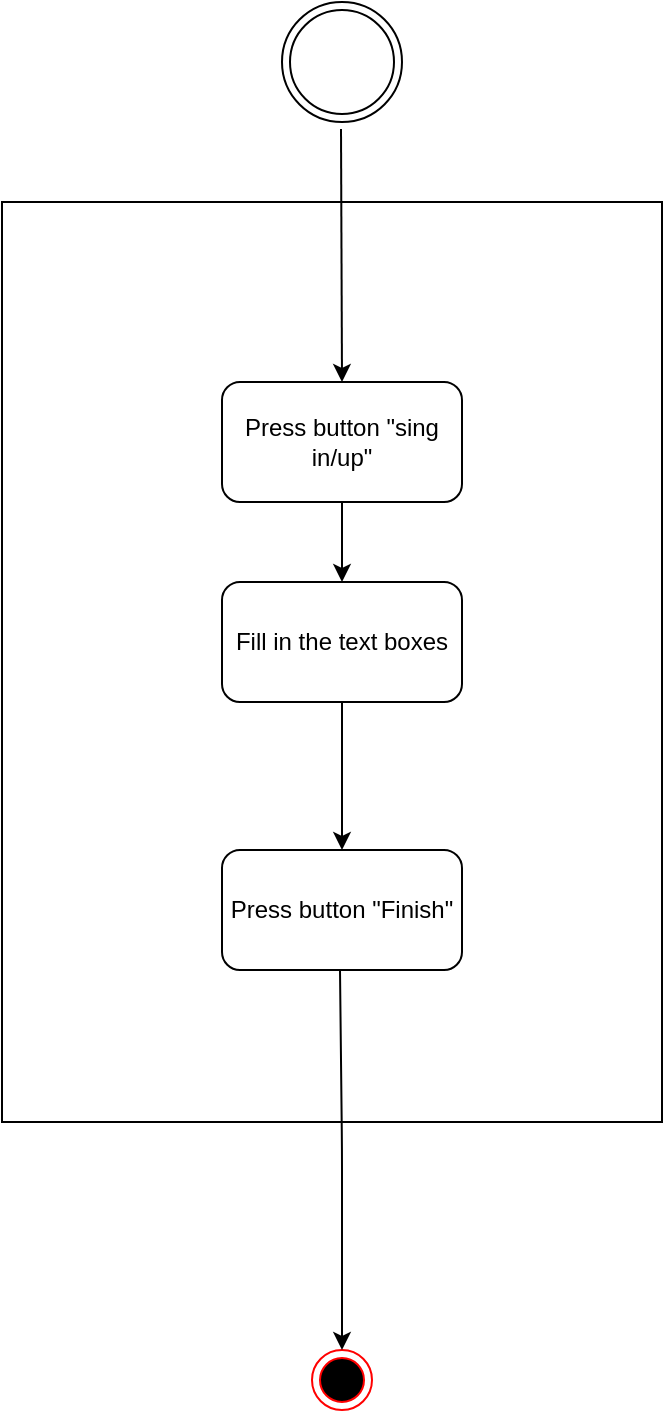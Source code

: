 <mxfile version="12.2.6" type="device" pages="1"><diagram id="l7BVhY-tIjKRkohKlm41" name="Page-1"><mxGraphModel dx="1656" dy="964" grid="1" gridSize="10" guides="1" tooltips="1" connect="1" arrows="1" fold="1" page="1" pageScale="1" pageWidth="827" pageHeight="1169" math="0" shadow="0"><root><mxCell id="0"/><mxCell id="1" parent="0"/><mxCell id="fEmFJtDzoxUJFqwD8eKj-189" value="" style="rounded=0;whiteSpace=wrap;html=1;" vertex="1" parent="1"><mxGeometry x="190" y="230" width="330" height="460" as="geometry"/></mxCell><mxCell id="fEmFJtDzoxUJFqwD8eKj-190" value="" style="ellipse;html=1;shape=endState;fillColor=#000000;strokeColor=#ff0000;" vertex="1" parent="1"><mxGeometry x="345" y="804" width="30" height="30" as="geometry"/></mxCell><mxCell id="fEmFJtDzoxUJFqwD8eKj-191" value="" style="ellipse;shape=doubleEllipse;html=1;dashed=0;whitespace=wrap;aspect=fixed;" vertex="1" parent="1"><mxGeometry x="330" y="130" width="60" height="60" as="geometry"/></mxCell><mxCell id="fEmFJtDzoxUJFqwD8eKj-192" value="" style="endArrow=classic;html=1;exitX=0.5;exitY=1;exitDx=0;exitDy=0;entryX=0.5;entryY=0;entryDx=0;entryDy=0;" edge="1" parent="1" target="fEmFJtDzoxUJFqwD8eKj-190"><mxGeometry width="50" height="50" relative="1" as="geometry"><mxPoint x="359" y="614.0" as="sourcePoint"/><mxPoint x="360.375" y="784" as="targetPoint"/><Array as="points"><mxPoint x="360" y="704"/><mxPoint x="360" y="804"/></Array></mxGeometry></mxCell><mxCell id="fEmFJtDzoxUJFqwD8eKj-193" value="" style="endArrow=classic;html=1;exitX=0.5;exitY=1;exitDx=0;exitDy=0;entryX=0.5;entryY=0;entryDx=0;entryDy=0;" edge="1" parent="1" target="fEmFJtDzoxUJFqwD8eKj-195"><mxGeometry width="50" height="50" relative="1" as="geometry"><mxPoint x="359.5" y="193.5" as="sourcePoint"/><mxPoint x="359.859" y="270" as="targetPoint"/></mxGeometry></mxCell><mxCell id="fEmFJtDzoxUJFqwD8eKj-194" style="edgeStyle=orthogonalEdgeStyle;rounded=0;orthogonalLoop=1;jettySize=auto;html=1;entryX=0.5;entryY=0;entryDx=0;entryDy=0;" edge="1" parent="1" source="fEmFJtDzoxUJFqwD8eKj-195"><mxGeometry relative="1" as="geometry"><mxPoint x="360" y="420" as="targetPoint"/></mxGeometry></mxCell><mxCell id="fEmFJtDzoxUJFqwD8eKj-195" value="Press button &quot;sing in/up&quot;" style="rounded=1;whiteSpace=wrap;html=1;" vertex="1" parent="1"><mxGeometry x="300" y="320" width="120" height="60" as="geometry"/></mxCell><mxCell id="fEmFJtDzoxUJFqwD8eKj-198" style="edgeStyle=orthogonalEdgeStyle;rounded=0;orthogonalLoop=1;jettySize=auto;html=1;entryX=0.5;entryY=0;entryDx=0;entryDy=0;" edge="1" parent="1" source="fEmFJtDzoxUJFqwD8eKj-199" target="fEmFJtDzoxUJFqwD8eKj-200"><mxGeometry relative="1" as="geometry"/></mxCell><mxCell id="fEmFJtDzoxUJFqwD8eKj-199" value="Fill in the text boxes" style="rounded=1;whiteSpace=wrap;html=1;" vertex="1" parent="1"><mxGeometry x="300" y="420" width="120" height="60" as="geometry"/></mxCell><mxCell id="fEmFJtDzoxUJFqwD8eKj-200" value="Press button &quot;Finish&quot;" style="rounded=1;whiteSpace=wrap;html=1;" vertex="1" parent="1"><mxGeometry x="300" y="554" width="120" height="60" as="geometry"/></mxCell></root></mxGraphModel></diagram></mxfile>